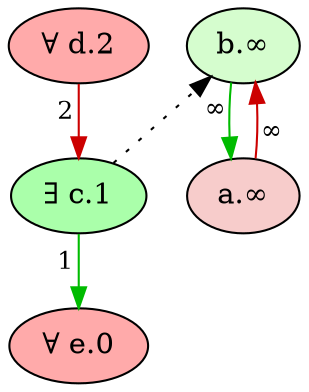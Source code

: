 digraph {
    // Node defaults can be set here if needed
    "e" [style="filled" fillcolor="#FFAAAA" label="∀ e.0" fontsize=14]
    "c" [style="filled" fillcolor="#AAFFAA" label="∃ c.1" fontsize=14]
    "d" [style="filled" fillcolor="#FFAAAA" label="∀ d.2" fontsize=14]
    "b" [style="filled" fillcolor="#d5fdce" label="b.∞" fontsize=14]
    "a" [style="filled" fillcolor="#f7cccb" label="a.∞" fontsize=14]
    edge[labeldistance=1.5 fontsize=12]
    "b" -> "a" [color="#00BB00" style="solid" dir="forward" taillabel="∞" ]
    "a" -> "b" [color="#CC0000" style="solid" dir="forward" taillabel="∞" ]
    "c" -> "b" [color="black" style="dotted" dir="forward" taillabel="" constraint=false]
    "d" -> "c" [color="#CC0000" style="solid" dir="forward" taillabel="2" ]
    "c" -> "e" [color="#00BB00" style="solid" dir="forward" taillabel="1" ]
    {rank = max e}
    {rank = min d}
}